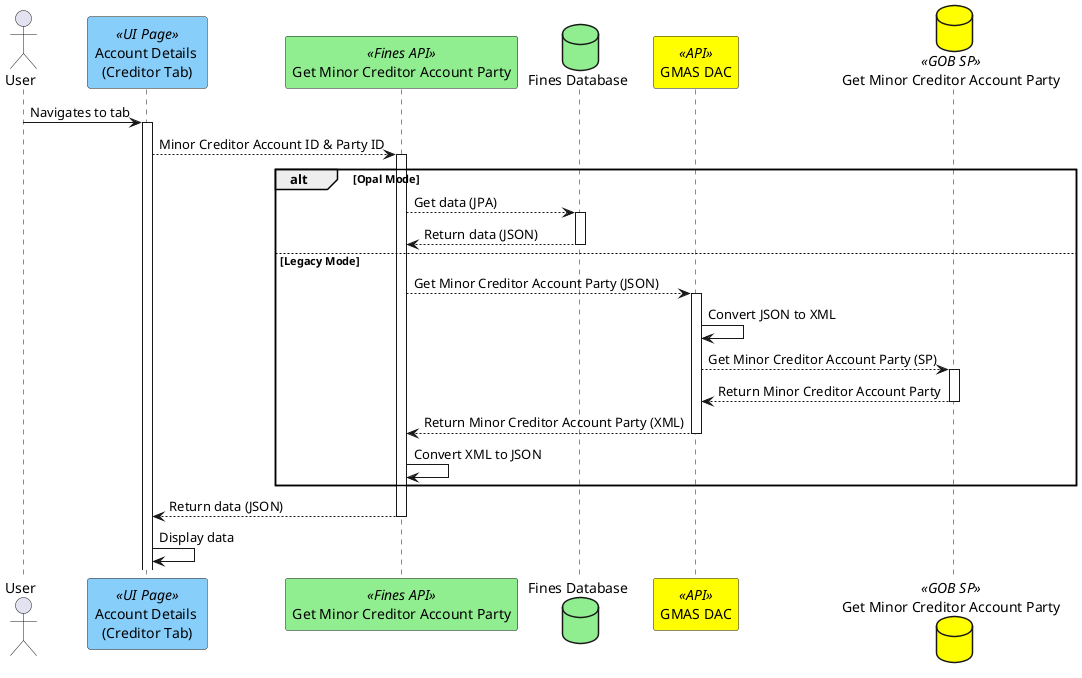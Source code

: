 @startuml
actor User
participant "Account Details \n(Creditor Tab)" as viewScreen <<UI Page>> #lightskyblue
participant "Get Minor Creditor Account Party" as getapi <<Fines API>> #lightgreen
database "Fines Database" as db #lightgreen
participant "GMAS DAC" as gmasdac <<API>> #yellow
database "Get Minor Creditor Account Party" as dblegacy <<GOB SP>> #yellow

User -> viewScreen ++ : Navigates to tab
viewScreen --> getapi ++ : Minor Creditor Account ID & Party ID
alt Opal Mode
getapi --> db ++ : Get data (JPA)
db --> getapi -- : Return data (JSON)
else Legacy Mode
getapi --> gmasdac ++ : Get Minor Creditor Account Party (JSON)
gmasdac -> gmasdac: Convert JSON to XML
gmasdac --> dblegacy ++ : Get Minor Creditor Account Party (SP)
dblegacy --> gmasdac -- : Return Minor Creditor Account Party
gmasdac --> getapi -- : Return Minor Creditor Account Party (XML)
getapi -> getapi : Convert XML to JSON
end
getapi --> viewScreen --: Return data (JSON)
viewScreen -> viewScreen : Display data
getapi --
@enduml